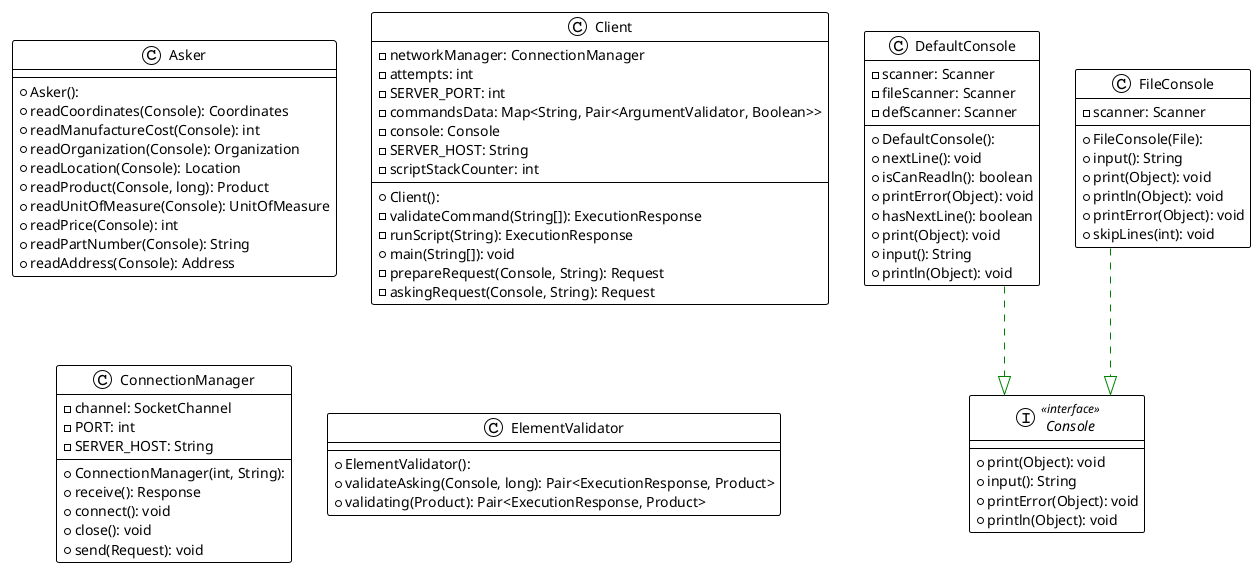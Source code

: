 @startuml

!theme plain
top to bottom direction
skinparam linetype ortho

class Asker {
  + Asker(): 
  + readCoordinates(Console): Coordinates
  + readManufactureCost(Console): int
  + readOrganization(Console): Organization
  + readLocation(Console): Location
  + readProduct(Console, long): Product
  + readUnitOfMeasure(Console): UnitOfMeasure
  + readPrice(Console): int
  + readPartNumber(Console): String
  + readAddress(Console): Address
}
class Client {
  + Client(): 
  - networkManager: ConnectionManager
  - attempts: int
  - SERVER_PORT: int
  - commandsData: Map<String, Pair<ArgumentValidator, Boolean>>
  - console: Console
  - SERVER_HOST: String
  - scriptStackCounter: int
  - validateCommand(String[]): ExecutionResponse
  - runScript(String): ExecutionResponse
  + main(String[]): void
  - prepareRequest(Console, String): Request
  - askingRequest(Console, String): Request
}
class ConnectionManager {
  + ConnectionManager(int, String): 
  - channel: SocketChannel
  - PORT: int
  - SERVER_HOST: String
  + receive(): Response
  + connect(): void
  + close(): void
  + send(Request): void
}
interface Console << interface >> {
  + print(Object): void
  + input(): String
  + printError(Object): void
  + println(Object): void
}
class DefaultConsole {
  + DefaultConsole(): 
  - scanner: Scanner
  - fileScanner: Scanner
  - defScanner: Scanner
  + nextLine(): void
  + isCanReadln(): boolean
  + printError(Object): void
  + hasNextLine(): boolean
  + print(Object): void
  + input(): String
  + println(Object): void
}
class ElementValidator {
  + ElementValidator(): 
  + validateAsking(Console, long): Pair<ExecutionResponse, Product>
  + validating(Product): Pair<ExecutionResponse, Product>
}
class FileConsole {
  + FileConsole(File): 
  - scanner: Scanner
  + input(): String
  + print(Object): void
  + println(Object): void
  + printError(Object): void
  + skipLines(int): void
}

DefaultConsole     -[#008200,dashed]-^  Console           
FileConsole        -[#008200,dashed]-^  Console           
@enduml
